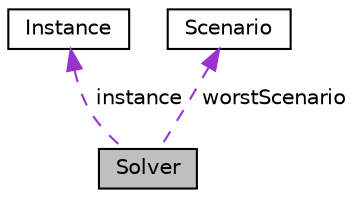 digraph "Solver"
{
 // LATEX_PDF_SIZE
  edge [fontname="Helvetica",fontsize="10",labelfontname="Helvetica",labelfontsize="10"];
  node [fontname="Helvetica",fontsize="10",shape=record];
  Node1 [label="Solver",height=0.2,width=0.4,color="black", fillcolor="grey75", style="filled", fontcolor="black",tooltip=" "];
  Node2 -> Node1 [dir="back",color="darkorchid3",fontsize="10",style="dashed",label=" instance" ,fontname="Helvetica"];
  Node2 [label="Instance",height=0.2,width=0.4,color="black", fillcolor="white", style="filled",URL="$classInstance.html",tooltip=" "];
  Node3 -> Node1 [dir="back",color="darkorchid3",fontsize="10",style="dashed",label=" worstScenario" ,fontname="Helvetica"];
  Node3 [label="Scenario",height=0.2,width=0.4,color="black", fillcolor="white", style="filled",URL="$classScenario.html",tooltip=" "];
}
